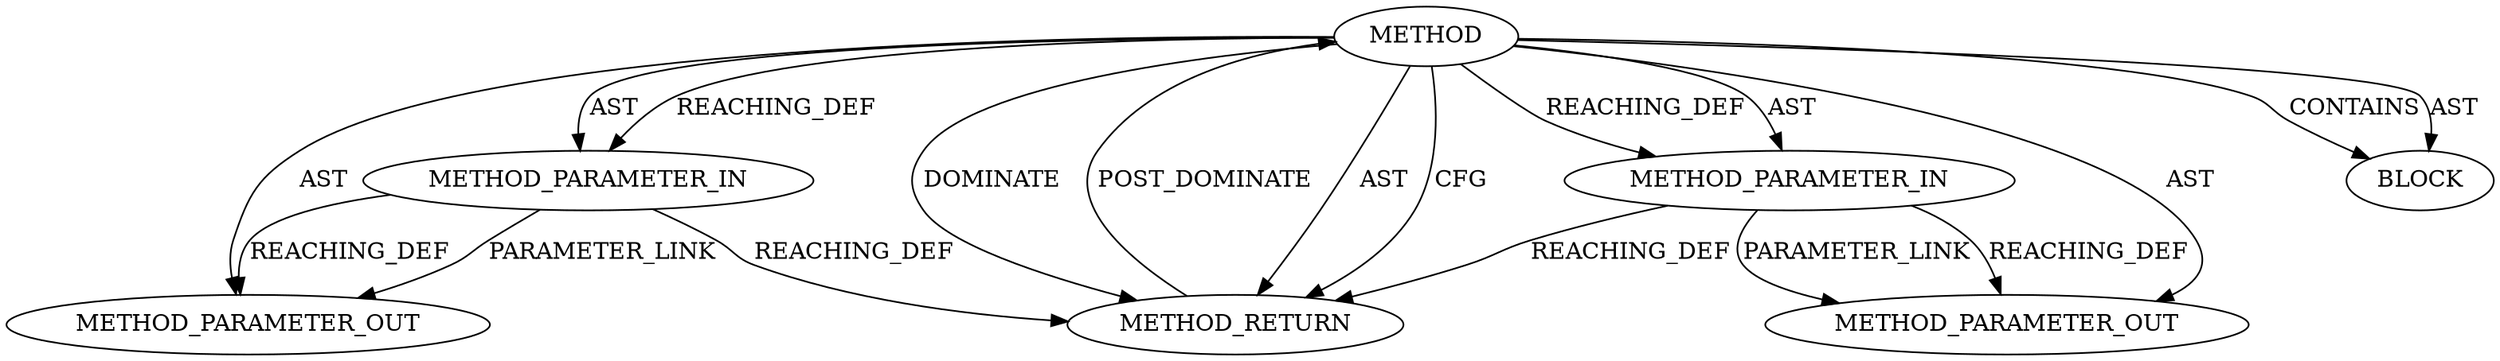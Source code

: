 digraph {
  22051 [label=METHOD_PARAMETER_OUT ORDER=2 CODE="p2" IS_VARIADIC=false TYPE_FULL_NAME="ANY" EVALUATION_STRATEGY="BY_VALUE" INDEX=2 NAME="p2"]
  22050 [label=METHOD_PARAMETER_OUT ORDER=1 CODE="p1" IS_VARIADIC=false TYPE_FULL_NAME="ANY" EVALUATION_STRATEGY="BY_VALUE" INDEX=1 NAME="p1"]
  20107 [label=METHOD_RETURN ORDER=2 CODE="RET" TYPE_FULL_NAME="ANY" EVALUATION_STRATEGY="BY_VALUE"]
  20103 [label=METHOD AST_PARENT_TYPE="NAMESPACE_BLOCK" AST_PARENT_FULL_NAME="<global>" ORDER=0 CODE="<empty>" FULL_NAME="<operator>.shiftLeft" IS_EXTERNAL=true FILENAME="<empty>" SIGNATURE="" NAME="<operator>.shiftLeft"]
  20106 [label=BLOCK ORDER=1 ARGUMENT_INDEX=1 CODE="<empty>" TYPE_FULL_NAME="ANY"]
  20105 [label=METHOD_PARAMETER_IN ORDER=2 CODE="p2" IS_VARIADIC=false TYPE_FULL_NAME="ANY" EVALUATION_STRATEGY="BY_VALUE" INDEX=2 NAME="p2"]
  20104 [label=METHOD_PARAMETER_IN ORDER=1 CODE="p1" IS_VARIADIC=false TYPE_FULL_NAME="ANY" EVALUATION_STRATEGY="BY_VALUE" INDEX=1 NAME="p1"]
  20105 -> 20107 [label=REACHING_DEF VARIABLE="p2"]
  20104 -> 22050 [label=PARAMETER_LINK ]
  20103 -> 20105 [label=AST ]
  20103 -> 22051 [label=AST ]
  20103 -> 20106 [label=CONTAINS ]
  20103 -> 22050 [label=AST ]
  20103 -> 20107 [label=AST ]
  20103 -> 20104 [label=REACHING_DEF VARIABLE=""]
  20104 -> 22050 [label=REACHING_DEF VARIABLE="p1"]
  20103 -> 20106 [label=AST ]
  20103 -> 20107 [label=CFG ]
  20103 -> 20107 [label=DOMINATE ]
  20104 -> 20107 [label=REACHING_DEF VARIABLE="p1"]
  20107 -> 20103 [label=POST_DOMINATE ]
  20105 -> 22051 [label=REACHING_DEF VARIABLE="p2"]
  20105 -> 22051 [label=PARAMETER_LINK ]
  20103 -> 20105 [label=REACHING_DEF VARIABLE=""]
  20103 -> 20104 [label=AST ]
}
